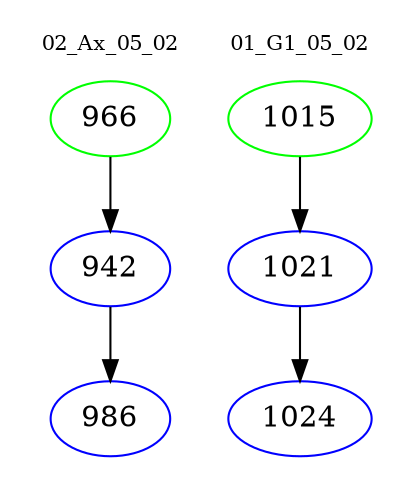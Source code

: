 digraph{
subgraph cluster_0 {
color = white
label = "02_Ax_05_02";
fontsize=10;
T0_966 [label="966", color="green"]
T0_966 -> T0_942 [color="black"]
T0_942 [label="942", color="blue"]
T0_942 -> T0_986 [color="black"]
T0_986 [label="986", color="blue"]
}
subgraph cluster_1 {
color = white
label = "01_G1_05_02";
fontsize=10;
T1_1015 [label="1015", color="green"]
T1_1015 -> T1_1021 [color="black"]
T1_1021 [label="1021", color="blue"]
T1_1021 -> T1_1024 [color="black"]
T1_1024 [label="1024", color="blue"]
}
}
